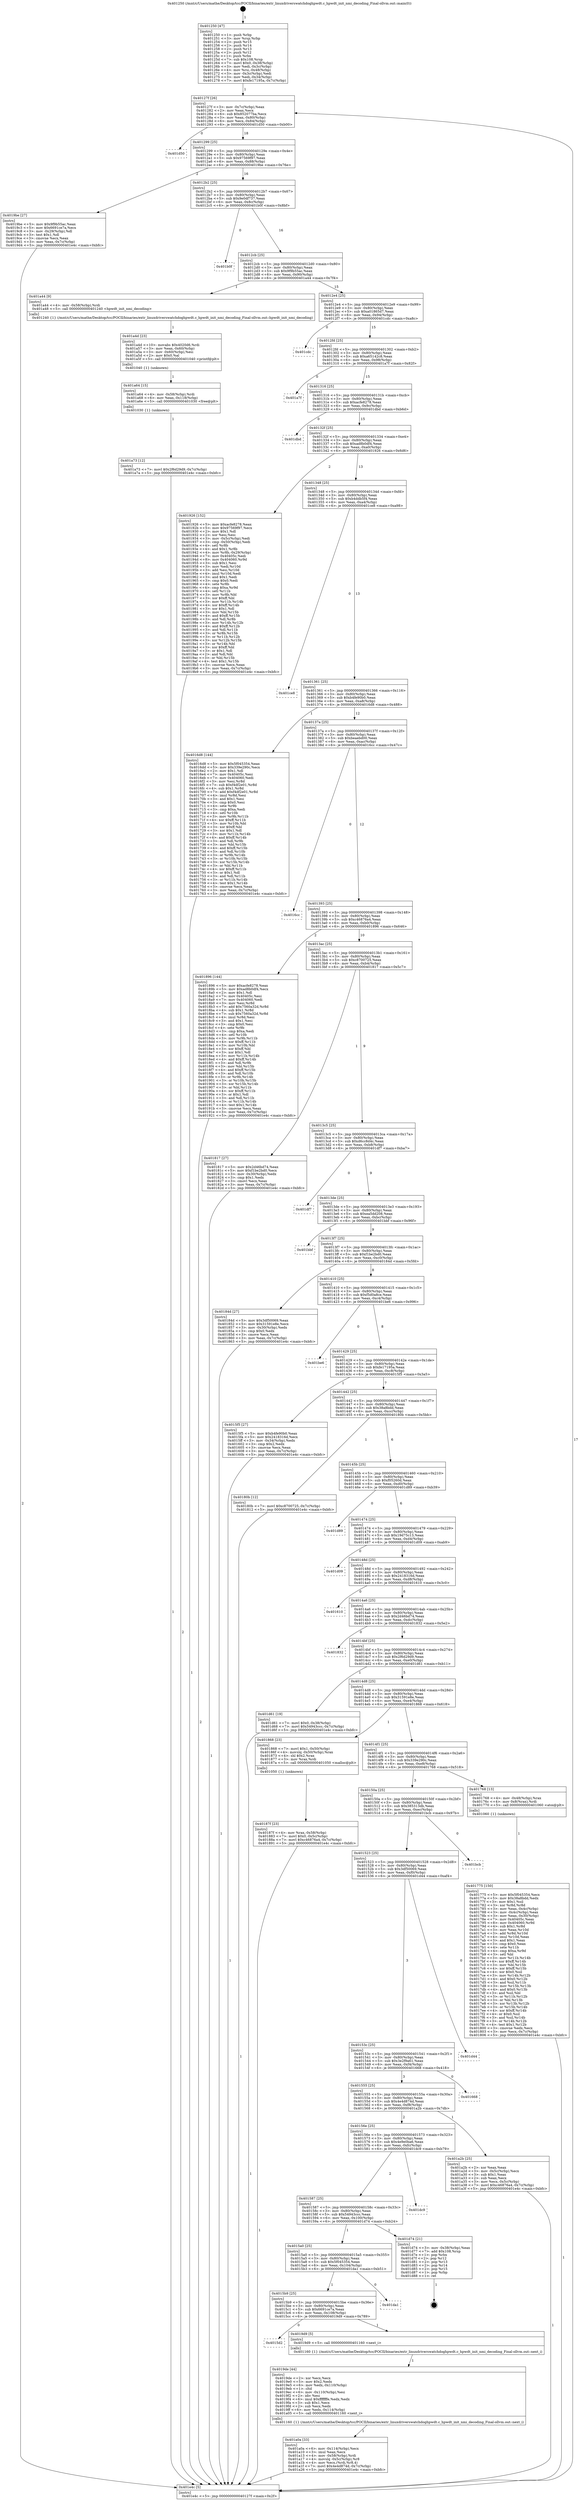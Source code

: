 digraph "0x401250" {
  label = "0x401250 (/mnt/c/Users/mathe/Desktop/tcc/POCII/binaries/extr_linuxdriverswatchdoghpwdt.c_hpwdt_init_nmi_decoding_Final-ollvm.out::main(0))"
  labelloc = "t"
  node[shape=record]

  Entry [label="",width=0.3,height=0.3,shape=circle,fillcolor=black,style=filled]
  "0x40127f" [label="{
     0x40127f [26]\l
     | [instrs]\l
     &nbsp;&nbsp;0x40127f \<+3\>: mov -0x7c(%rbp),%eax\l
     &nbsp;&nbsp;0x401282 \<+2\>: mov %eax,%ecx\l
     &nbsp;&nbsp;0x401284 \<+6\>: sub $0x852077ba,%ecx\l
     &nbsp;&nbsp;0x40128a \<+3\>: mov %eax,-0x80(%rbp)\l
     &nbsp;&nbsp;0x40128d \<+6\>: mov %ecx,-0x84(%rbp)\l
     &nbsp;&nbsp;0x401293 \<+6\>: je 0000000000401d50 \<main+0xb00\>\l
  }"]
  "0x401d50" [label="{
     0x401d50\l
  }", style=dashed]
  "0x401299" [label="{
     0x401299 [25]\l
     | [instrs]\l
     &nbsp;&nbsp;0x401299 \<+5\>: jmp 000000000040129e \<main+0x4e\>\l
     &nbsp;&nbsp;0x40129e \<+3\>: mov -0x80(%rbp),%eax\l
     &nbsp;&nbsp;0x4012a1 \<+5\>: sub $0x97569f97,%eax\l
     &nbsp;&nbsp;0x4012a6 \<+6\>: mov %eax,-0x88(%rbp)\l
     &nbsp;&nbsp;0x4012ac \<+6\>: je 00000000004019be \<main+0x76e\>\l
  }"]
  Exit [label="",width=0.3,height=0.3,shape=circle,fillcolor=black,style=filled,peripheries=2]
  "0x4019be" [label="{
     0x4019be [27]\l
     | [instrs]\l
     &nbsp;&nbsp;0x4019be \<+5\>: mov $0x9f9b55ac,%eax\l
     &nbsp;&nbsp;0x4019c3 \<+5\>: mov $0x6691ce7a,%ecx\l
     &nbsp;&nbsp;0x4019c8 \<+3\>: mov -0x29(%rbp),%dl\l
     &nbsp;&nbsp;0x4019cb \<+3\>: test $0x1,%dl\l
     &nbsp;&nbsp;0x4019ce \<+3\>: cmovne %ecx,%eax\l
     &nbsp;&nbsp;0x4019d1 \<+3\>: mov %eax,-0x7c(%rbp)\l
     &nbsp;&nbsp;0x4019d4 \<+5\>: jmp 0000000000401e4c \<main+0xbfc\>\l
  }"]
  "0x4012b2" [label="{
     0x4012b2 [25]\l
     | [instrs]\l
     &nbsp;&nbsp;0x4012b2 \<+5\>: jmp 00000000004012b7 \<main+0x67\>\l
     &nbsp;&nbsp;0x4012b7 \<+3\>: mov -0x80(%rbp),%eax\l
     &nbsp;&nbsp;0x4012ba \<+5\>: sub $0x9e0df737,%eax\l
     &nbsp;&nbsp;0x4012bf \<+6\>: mov %eax,-0x8c(%rbp)\l
     &nbsp;&nbsp;0x4012c5 \<+6\>: je 0000000000401b0f \<main+0x8bf\>\l
  }"]
  "0x401a73" [label="{
     0x401a73 [12]\l
     | [instrs]\l
     &nbsp;&nbsp;0x401a73 \<+7\>: movl $0x2f6d29d9,-0x7c(%rbp)\l
     &nbsp;&nbsp;0x401a7a \<+5\>: jmp 0000000000401e4c \<main+0xbfc\>\l
  }"]
  "0x401b0f" [label="{
     0x401b0f\l
  }", style=dashed]
  "0x4012cb" [label="{
     0x4012cb [25]\l
     | [instrs]\l
     &nbsp;&nbsp;0x4012cb \<+5\>: jmp 00000000004012d0 \<main+0x80\>\l
     &nbsp;&nbsp;0x4012d0 \<+3\>: mov -0x80(%rbp),%eax\l
     &nbsp;&nbsp;0x4012d3 \<+5\>: sub $0x9f9b55ac,%eax\l
     &nbsp;&nbsp;0x4012d8 \<+6\>: mov %eax,-0x90(%rbp)\l
     &nbsp;&nbsp;0x4012de \<+6\>: je 0000000000401a44 \<main+0x7f4\>\l
  }"]
  "0x401a64" [label="{
     0x401a64 [15]\l
     | [instrs]\l
     &nbsp;&nbsp;0x401a64 \<+4\>: mov -0x58(%rbp),%rdi\l
     &nbsp;&nbsp;0x401a68 \<+6\>: mov %eax,-0x118(%rbp)\l
     &nbsp;&nbsp;0x401a6e \<+5\>: call 0000000000401030 \<free@plt\>\l
     | [calls]\l
     &nbsp;&nbsp;0x401030 \{1\} (unknown)\l
  }"]
  "0x401a44" [label="{
     0x401a44 [9]\l
     | [instrs]\l
     &nbsp;&nbsp;0x401a44 \<+4\>: mov -0x58(%rbp),%rdi\l
     &nbsp;&nbsp;0x401a48 \<+5\>: call 0000000000401240 \<hpwdt_init_nmi_decoding\>\l
     | [calls]\l
     &nbsp;&nbsp;0x401240 \{1\} (/mnt/c/Users/mathe/Desktop/tcc/POCII/binaries/extr_linuxdriverswatchdoghpwdt.c_hpwdt_init_nmi_decoding_Final-ollvm.out::hpwdt_init_nmi_decoding)\l
  }"]
  "0x4012e4" [label="{
     0x4012e4 [25]\l
     | [instrs]\l
     &nbsp;&nbsp;0x4012e4 \<+5\>: jmp 00000000004012e9 \<main+0x99\>\l
     &nbsp;&nbsp;0x4012e9 \<+3\>: mov -0x80(%rbp),%eax\l
     &nbsp;&nbsp;0x4012ec \<+5\>: sub $0xa01865d7,%eax\l
     &nbsp;&nbsp;0x4012f1 \<+6\>: mov %eax,-0x94(%rbp)\l
     &nbsp;&nbsp;0x4012f7 \<+6\>: je 0000000000401cdc \<main+0xa8c\>\l
  }"]
  "0x401a4d" [label="{
     0x401a4d [23]\l
     | [instrs]\l
     &nbsp;&nbsp;0x401a4d \<+10\>: movabs $0x4020d6,%rdi\l
     &nbsp;&nbsp;0x401a57 \<+3\>: mov %eax,-0x60(%rbp)\l
     &nbsp;&nbsp;0x401a5a \<+3\>: mov -0x60(%rbp),%esi\l
     &nbsp;&nbsp;0x401a5d \<+2\>: mov $0x0,%al\l
     &nbsp;&nbsp;0x401a5f \<+5\>: call 0000000000401040 \<printf@plt\>\l
     | [calls]\l
     &nbsp;&nbsp;0x401040 \{1\} (unknown)\l
  }"]
  "0x401cdc" [label="{
     0x401cdc\l
  }", style=dashed]
  "0x4012fd" [label="{
     0x4012fd [25]\l
     | [instrs]\l
     &nbsp;&nbsp;0x4012fd \<+5\>: jmp 0000000000401302 \<main+0xb2\>\l
     &nbsp;&nbsp;0x401302 \<+3\>: mov -0x80(%rbp),%eax\l
     &nbsp;&nbsp;0x401305 \<+5\>: sub $0xa65142c8,%eax\l
     &nbsp;&nbsp;0x40130a \<+6\>: mov %eax,-0x98(%rbp)\l
     &nbsp;&nbsp;0x401310 \<+6\>: je 0000000000401a7f \<main+0x82f\>\l
  }"]
  "0x401a0a" [label="{
     0x401a0a [33]\l
     | [instrs]\l
     &nbsp;&nbsp;0x401a0a \<+6\>: mov -0x114(%rbp),%ecx\l
     &nbsp;&nbsp;0x401a10 \<+3\>: imul %eax,%ecx\l
     &nbsp;&nbsp;0x401a13 \<+4\>: mov -0x58(%rbp),%rdi\l
     &nbsp;&nbsp;0x401a17 \<+4\>: movslq -0x5c(%rbp),%r8\l
     &nbsp;&nbsp;0x401a1b \<+4\>: mov %ecx,(%rdi,%r8,4)\l
     &nbsp;&nbsp;0x401a1f \<+7\>: movl $0x4e4d874d,-0x7c(%rbp)\l
     &nbsp;&nbsp;0x401a26 \<+5\>: jmp 0000000000401e4c \<main+0xbfc\>\l
  }"]
  "0x401a7f" [label="{
     0x401a7f\l
  }", style=dashed]
  "0x401316" [label="{
     0x401316 [25]\l
     | [instrs]\l
     &nbsp;&nbsp;0x401316 \<+5\>: jmp 000000000040131b \<main+0xcb\>\l
     &nbsp;&nbsp;0x40131b \<+3\>: mov -0x80(%rbp),%eax\l
     &nbsp;&nbsp;0x40131e \<+5\>: sub $0xacfe8278,%eax\l
     &nbsp;&nbsp;0x401323 \<+6\>: mov %eax,-0x9c(%rbp)\l
     &nbsp;&nbsp;0x401329 \<+6\>: je 0000000000401dbd \<main+0xb6d\>\l
  }"]
  "0x4019de" [label="{
     0x4019de [44]\l
     | [instrs]\l
     &nbsp;&nbsp;0x4019de \<+2\>: xor %ecx,%ecx\l
     &nbsp;&nbsp;0x4019e0 \<+5\>: mov $0x2,%edx\l
     &nbsp;&nbsp;0x4019e5 \<+6\>: mov %edx,-0x110(%rbp)\l
     &nbsp;&nbsp;0x4019eb \<+1\>: cltd\l
     &nbsp;&nbsp;0x4019ec \<+6\>: mov -0x110(%rbp),%esi\l
     &nbsp;&nbsp;0x4019f2 \<+2\>: idiv %esi\l
     &nbsp;&nbsp;0x4019f4 \<+6\>: imul $0xfffffffe,%edx,%edx\l
     &nbsp;&nbsp;0x4019fa \<+3\>: sub $0x1,%ecx\l
     &nbsp;&nbsp;0x4019fd \<+2\>: sub %ecx,%edx\l
     &nbsp;&nbsp;0x4019ff \<+6\>: mov %edx,-0x114(%rbp)\l
     &nbsp;&nbsp;0x401a05 \<+5\>: call 0000000000401160 \<next_i\>\l
     | [calls]\l
     &nbsp;&nbsp;0x401160 \{1\} (/mnt/c/Users/mathe/Desktop/tcc/POCII/binaries/extr_linuxdriverswatchdoghpwdt.c_hpwdt_init_nmi_decoding_Final-ollvm.out::next_i)\l
  }"]
  "0x401dbd" [label="{
     0x401dbd\l
  }", style=dashed]
  "0x40132f" [label="{
     0x40132f [25]\l
     | [instrs]\l
     &nbsp;&nbsp;0x40132f \<+5\>: jmp 0000000000401334 \<main+0xe4\>\l
     &nbsp;&nbsp;0x401334 \<+3\>: mov -0x80(%rbp),%eax\l
     &nbsp;&nbsp;0x401337 \<+5\>: sub $0xad8b0df4,%eax\l
     &nbsp;&nbsp;0x40133c \<+6\>: mov %eax,-0xa0(%rbp)\l
     &nbsp;&nbsp;0x401342 \<+6\>: je 0000000000401926 \<main+0x6d6\>\l
  }"]
  "0x4015d2" [label="{
     0x4015d2\l
  }", style=dashed]
  "0x401926" [label="{
     0x401926 [152]\l
     | [instrs]\l
     &nbsp;&nbsp;0x401926 \<+5\>: mov $0xacfe8278,%eax\l
     &nbsp;&nbsp;0x40192b \<+5\>: mov $0x97569f97,%ecx\l
     &nbsp;&nbsp;0x401930 \<+2\>: mov $0x1,%dl\l
     &nbsp;&nbsp;0x401932 \<+2\>: xor %esi,%esi\l
     &nbsp;&nbsp;0x401934 \<+3\>: mov -0x5c(%rbp),%edi\l
     &nbsp;&nbsp;0x401937 \<+3\>: cmp -0x50(%rbp),%edi\l
     &nbsp;&nbsp;0x40193a \<+4\>: setl %r8b\l
     &nbsp;&nbsp;0x40193e \<+4\>: and $0x1,%r8b\l
     &nbsp;&nbsp;0x401942 \<+4\>: mov %r8b,-0x29(%rbp)\l
     &nbsp;&nbsp;0x401946 \<+7\>: mov 0x40405c,%edi\l
     &nbsp;&nbsp;0x40194d \<+8\>: mov 0x404060,%r9d\l
     &nbsp;&nbsp;0x401955 \<+3\>: sub $0x1,%esi\l
     &nbsp;&nbsp;0x401958 \<+3\>: mov %edi,%r10d\l
     &nbsp;&nbsp;0x40195b \<+3\>: add %esi,%r10d\l
     &nbsp;&nbsp;0x40195e \<+4\>: imul %r10d,%edi\l
     &nbsp;&nbsp;0x401962 \<+3\>: and $0x1,%edi\l
     &nbsp;&nbsp;0x401965 \<+3\>: cmp $0x0,%edi\l
     &nbsp;&nbsp;0x401968 \<+4\>: sete %r8b\l
     &nbsp;&nbsp;0x40196c \<+4\>: cmp $0xa,%r9d\l
     &nbsp;&nbsp;0x401970 \<+4\>: setl %r11b\l
     &nbsp;&nbsp;0x401974 \<+3\>: mov %r8b,%bl\l
     &nbsp;&nbsp;0x401977 \<+3\>: xor $0xff,%bl\l
     &nbsp;&nbsp;0x40197a \<+3\>: mov %r11b,%r14b\l
     &nbsp;&nbsp;0x40197d \<+4\>: xor $0xff,%r14b\l
     &nbsp;&nbsp;0x401981 \<+3\>: xor $0x1,%dl\l
     &nbsp;&nbsp;0x401984 \<+3\>: mov %bl,%r15b\l
     &nbsp;&nbsp;0x401987 \<+4\>: and $0xff,%r15b\l
     &nbsp;&nbsp;0x40198b \<+3\>: and %dl,%r8b\l
     &nbsp;&nbsp;0x40198e \<+3\>: mov %r14b,%r12b\l
     &nbsp;&nbsp;0x401991 \<+4\>: and $0xff,%r12b\l
     &nbsp;&nbsp;0x401995 \<+3\>: and %dl,%r11b\l
     &nbsp;&nbsp;0x401998 \<+3\>: or %r8b,%r15b\l
     &nbsp;&nbsp;0x40199b \<+3\>: or %r11b,%r12b\l
     &nbsp;&nbsp;0x40199e \<+3\>: xor %r12b,%r15b\l
     &nbsp;&nbsp;0x4019a1 \<+3\>: or %r14b,%bl\l
     &nbsp;&nbsp;0x4019a4 \<+3\>: xor $0xff,%bl\l
     &nbsp;&nbsp;0x4019a7 \<+3\>: or $0x1,%dl\l
     &nbsp;&nbsp;0x4019aa \<+2\>: and %dl,%bl\l
     &nbsp;&nbsp;0x4019ac \<+3\>: or %bl,%r15b\l
     &nbsp;&nbsp;0x4019af \<+4\>: test $0x1,%r15b\l
     &nbsp;&nbsp;0x4019b3 \<+3\>: cmovne %ecx,%eax\l
     &nbsp;&nbsp;0x4019b6 \<+3\>: mov %eax,-0x7c(%rbp)\l
     &nbsp;&nbsp;0x4019b9 \<+5\>: jmp 0000000000401e4c \<main+0xbfc\>\l
  }"]
  "0x401348" [label="{
     0x401348 [25]\l
     | [instrs]\l
     &nbsp;&nbsp;0x401348 \<+5\>: jmp 000000000040134d \<main+0xfd\>\l
     &nbsp;&nbsp;0x40134d \<+3\>: mov -0x80(%rbp),%eax\l
     &nbsp;&nbsp;0x401350 \<+5\>: sub $0xb4ddb5f4,%eax\l
     &nbsp;&nbsp;0x401355 \<+6\>: mov %eax,-0xa4(%rbp)\l
     &nbsp;&nbsp;0x40135b \<+6\>: je 0000000000401ce8 \<main+0xa98\>\l
  }"]
  "0x4019d9" [label="{
     0x4019d9 [5]\l
     | [instrs]\l
     &nbsp;&nbsp;0x4019d9 \<+5\>: call 0000000000401160 \<next_i\>\l
     | [calls]\l
     &nbsp;&nbsp;0x401160 \{1\} (/mnt/c/Users/mathe/Desktop/tcc/POCII/binaries/extr_linuxdriverswatchdoghpwdt.c_hpwdt_init_nmi_decoding_Final-ollvm.out::next_i)\l
  }"]
  "0x401ce8" [label="{
     0x401ce8\l
  }", style=dashed]
  "0x401361" [label="{
     0x401361 [25]\l
     | [instrs]\l
     &nbsp;&nbsp;0x401361 \<+5\>: jmp 0000000000401366 \<main+0x116\>\l
     &nbsp;&nbsp;0x401366 \<+3\>: mov -0x80(%rbp),%eax\l
     &nbsp;&nbsp;0x401369 \<+5\>: sub $0xb4fe90b0,%eax\l
     &nbsp;&nbsp;0x40136e \<+6\>: mov %eax,-0xa8(%rbp)\l
     &nbsp;&nbsp;0x401374 \<+6\>: je 00000000004016d8 \<main+0x488\>\l
  }"]
  "0x4015b9" [label="{
     0x4015b9 [25]\l
     | [instrs]\l
     &nbsp;&nbsp;0x4015b9 \<+5\>: jmp 00000000004015be \<main+0x36e\>\l
     &nbsp;&nbsp;0x4015be \<+3\>: mov -0x80(%rbp),%eax\l
     &nbsp;&nbsp;0x4015c1 \<+5\>: sub $0x6691ce7a,%eax\l
     &nbsp;&nbsp;0x4015c6 \<+6\>: mov %eax,-0x108(%rbp)\l
     &nbsp;&nbsp;0x4015cc \<+6\>: je 00000000004019d9 \<main+0x789\>\l
  }"]
  "0x4016d8" [label="{
     0x4016d8 [144]\l
     | [instrs]\l
     &nbsp;&nbsp;0x4016d8 \<+5\>: mov $0x5f045354,%eax\l
     &nbsp;&nbsp;0x4016dd \<+5\>: mov $0x339e290c,%ecx\l
     &nbsp;&nbsp;0x4016e2 \<+2\>: mov $0x1,%dl\l
     &nbsp;&nbsp;0x4016e4 \<+7\>: mov 0x40405c,%esi\l
     &nbsp;&nbsp;0x4016eb \<+7\>: mov 0x404060,%edi\l
     &nbsp;&nbsp;0x4016f2 \<+3\>: mov %esi,%r8d\l
     &nbsp;&nbsp;0x4016f5 \<+7\>: sub $0xf4df2e01,%r8d\l
     &nbsp;&nbsp;0x4016fc \<+4\>: sub $0x1,%r8d\l
     &nbsp;&nbsp;0x401700 \<+7\>: add $0xf4df2e01,%r8d\l
     &nbsp;&nbsp;0x401707 \<+4\>: imul %r8d,%esi\l
     &nbsp;&nbsp;0x40170b \<+3\>: and $0x1,%esi\l
     &nbsp;&nbsp;0x40170e \<+3\>: cmp $0x0,%esi\l
     &nbsp;&nbsp;0x401711 \<+4\>: sete %r9b\l
     &nbsp;&nbsp;0x401715 \<+3\>: cmp $0xa,%edi\l
     &nbsp;&nbsp;0x401718 \<+4\>: setl %r10b\l
     &nbsp;&nbsp;0x40171c \<+3\>: mov %r9b,%r11b\l
     &nbsp;&nbsp;0x40171f \<+4\>: xor $0xff,%r11b\l
     &nbsp;&nbsp;0x401723 \<+3\>: mov %r10b,%bl\l
     &nbsp;&nbsp;0x401726 \<+3\>: xor $0xff,%bl\l
     &nbsp;&nbsp;0x401729 \<+3\>: xor $0x1,%dl\l
     &nbsp;&nbsp;0x40172c \<+3\>: mov %r11b,%r14b\l
     &nbsp;&nbsp;0x40172f \<+4\>: and $0xff,%r14b\l
     &nbsp;&nbsp;0x401733 \<+3\>: and %dl,%r9b\l
     &nbsp;&nbsp;0x401736 \<+3\>: mov %bl,%r15b\l
     &nbsp;&nbsp;0x401739 \<+4\>: and $0xff,%r15b\l
     &nbsp;&nbsp;0x40173d \<+3\>: and %dl,%r10b\l
     &nbsp;&nbsp;0x401740 \<+3\>: or %r9b,%r14b\l
     &nbsp;&nbsp;0x401743 \<+3\>: or %r10b,%r15b\l
     &nbsp;&nbsp;0x401746 \<+3\>: xor %r15b,%r14b\l
     &nbsp;&nbsp;0x401749 \<+3\>: or %bl,%r11b\l
     &nbsp;&nbsp;0x40174c \<+4\>: xor $0xff,%r11b\l
     &nbsp;&nbsp;0x401750 \<+3\>: or $0x1,%dl\l
     &nbsp;&nbsp;0x401753 \<+3\>: and %dl,%r11b\l
     &nbsp;&nbsp;0x401756 \<+3\>: or %r11b,%r14b\l
     &nbsp;&nbsp;0x401759 \<+4\>: test $0x1,%r14b\l
     &nbsp;&nbsp;0x40175d \<+3\>: cmovne %ecx,%eax\l
     &nbsp;&nbsp;0x401760 \<+3\>: mov %eax,-0x7c(%rbp)\l
     &nbsp;&nbsp;0x401763 \<+5\>: jmp 0000000000401e4c \<main+0xbfc\>\l
  }"]
  "0x40137a" [label="{
     0x40137a [25]\l
     | [instrs]\l
     &nbsp;&nbsp;0x40137a \<+5\>: jmp 000000000040137f \<main+0x12f\>\l
     &nbsp;&nbsp;0x40137f \<+3\>: mov -0x80(%rbp),%eax\l
     &nbsp;&nbsp;0x401382 \<+5\>: sub $0xbeaebd00,%eax\l
     &nbsp;&nbsp;0x401387 \<+6\>: mov %eax,-0xac(%rbp)\l
     &nbsp;&nbsp;0x40138d \<+6\>: je 00000000004016cc \<main+0x47c\>\l
  }"]
  "0x401da1" [label="{
     0x401da1\l
  }", style=dashed]
  "0x4016cc" [label="{
     0x4016cc\l
  }", style=dashed]
  "0x401393" [label="{
     0x401393 [25]\l
     | [instrs]\l
     &nbsp;&nbsp;0x401393 \<+5\>: jmp 0000000000401398 \<main+0x148\>\l
     &nbsp;&nbsp;0x401398 \<+3\>: mov -0x80(%rbp),%eax\l
     &nbsp;&nbsp;0x40139b \<+5\>: sub $0xc46876a4,%eax\l
     &nbsp;&nbsp;0x4013a0 \<+6\>: mov %eax,-0xb0(%rbp)\l
     &nbsp;&nbsp;0x4013a6 \<+6\>: je 0000000000401896 \<main+0x646\>\l
  }"]
  "0x4015a0" [label="{
     0x4015a0 [25]\l
     | [instrs]\l
     &nbsp;&nbsp;0x4015a0 \<+5\>: jmp 00000000004015a5 \<main+0x355\>\l
     &nbsp;&nbsp;0x4015a5 \<+3\>: mov -0x80(%rbp),%eax\l
     &nbsp;&nbsp;0x4015a8 \<+5\>: sub $0x5f045354,%eax\l
     &nbsp;&nbsp;0x4015ad \<+6\>: mov %eax,-0x104(%rbp)\l
     &nbsp;&nbsp;0x4015b3 \<+6\>: je 0000000000401da1 \<main+0xb51\>\l
  }"]
  "0x401896" [label="{
     0x401896 [144]\l
     | [instrs]\l
     &nbsp;&nbsp;0x401896 \<+5\>: mov $0xacfe8278,%eax\l
     &nbsp;&nbsp;0x40189b \<+5\>: mov $0xad8b0df4,%ecx\l
     &nbsp;&nbsp;0x4018a0 \<+2\>: mov $0x1,%dl\l
     &nbsp;&nbsp;0x4018a2 \<+7\>: mov 0x40405c,%esi\l
     &nbsp;&nbsp;0x4018a9 \<+7\>: mov 0x404060,%edi\l
     &nbsp;&nbsp;0x4018b0 \<+3\>: mov %esi,%r8d\l
     &nbsp;&nbsp;0x4018b3 \<+7\>: add $0x7560a32d,%r8d\l
     &nbsp;&nbsp;0x4018ba \<+4\>: sub $0x1,%r8d\l
     &nbsp;&nbsp;0x4018be \<+7\>: sub $0x7560a32d,%r8d\l
     &nbsp;&nbsp;0x4018c5 \<+4\>: imul %r8d,%esi\l
     &nbsp;&nbsp;0x4018c9 \<+3\>: and $0x1,%esi\l
     &nbsp;&nbsp;0x4018cc \<+3\>: cmp $0x0,%esi\l
     &nbsp;&nbsp;0x4018cf \<+4\>: sete %r9b\l
     &nbsp;&nbsp;0x4018d3 \<+3\>: cmp $0xa,%edi\l
     &nbsp;&nbsp;0x4018d6 \<+4\>: setl %r10b\l
     &nbsp;&nbsp;0x4018da \<+3\>: mov %r9b,%r11b\l
     &nbsp;&nbsp;0x4018dd \<+4\>: xor $0xff,%r11b\l
     &nbsp;&nbsp;0x4018e1 \<+3\>: mov %r10b,%bl\l
     &nbsp;&nbsp;0x4018e4 \<+3\>: xor $0xff,%bl\l
     &nbsp;&nbsp;0x4018e7 \<+3\>: xor $0x1,%dl\l
     &nbsp;&nbsp;0x4018ea \<+3\>: mov %r11b,%r14b\l
     &nbsp;&nbsp;0x4018ed \<+4\>: and $0xff,%r14b\l
     &nbsp;&nbsp;0x4018f1 \<+3\>: and %dl,%r9b\l
     &nbsp;&nbsp;0x4018f4 \<+3\>: mov %bl,%r15b\l
     &nbsp;&nbsp;0x4018f7 \<+4\>: and $0xff,%r15b\l
     &nbsp;&nbsp;0x4018fb \<+3\>: and %dl,%r10b\l
     &nbsp;&nbsp;0x4018fe \<+3\>: or %r9b,%r14b\l
     &nbsp;&nbsp;0x401901 \<+3\>: or %r10b,%r15b\l
     &nbsp;&nbsp;0x401904 \<+3\>: xor %r15b,%r14b\l
     &nbsp;&nbsp;0x401907 \<+3\>: or %bl,%r11b\l
     &nbsp;&nbsp;0x40190a \<+4\>: xor $0xff,%r11b\l
     &nbsp;&nbsp;0x40190e \<+3\>: or $0x1,%dl\l
     &nbsp;&nbsp;0x401911 \<+3\>: and %dl,%r11b\l
     &nbsp;&nbsp;0x401914 \<+3\>: or %r11b,%r14b\l
     &nbsp;&nbsp;0x401917 \<+4\>: test $0x1,%r14b\l
     &nbsp;&nbsp;0x40191b \<+3\>: cmovne %ecx,%eax\l
     &nbsp;&nbsp;0x40191e \<+3\>: mov %eax,-0x7c(%rbp)\l
     &nbsp;&nbsp;0x401921 \<+5\>: jmp 0000000000401e4c \<main+0xbfc\>\l
  }"]
  "0x4013ac" [label="{
     0x4013ac [25]\l
     | [instrs]\l
     &nbsp;&nbsp;0x4013ac \<+5\>: jmp 00000000004013b1 \<main+0x161\>\l
     &nbsp;&nbsp;0x4013b1 \<+3\>: mov -0x80(%rbp),%eax\l
     &nbsp;&nbsp;0x4013b4 \<+5\>: sub $0xc8700725,%eax\l
     &nbsp;&nbsp;0x4013b9 \<+6\>: mov %eax,-0xb4(%rbp)\l
     &nbsp;&nbsp;0x4013bf \<+6\>: je 0000000000401817 \<main+0x5c7\>\l
  }"]
  "0x401d74" [label="{
     0x401d74 [21]\l
     | [instrs]\l
     &nbsp;&nbsp;0x401d74 \<+3\>: mov -0x38(%rbp),%eax\l
     &nbsp;&nbsp;0x401d77 \<+7\>: add $0x108,%rsp\l
     &nbsp;&nbsp;0x401d7e \<+1\>: pop %rbx\l
     &nbsp;&nbsp;0x401d7f \<+2\>: pop %r12\l
     &nbsp;&nbsp;0x401d81 \<+2\>: pop %r13\l
     &nbsp;&nbsp;0x401d83 \<+2\>: pop %r14\l
     &nbsp;&nbsp;0x401d85 \<+2\>: pop %r15\l
     &nbsp;&nbsp;0x401d87 \<+1\>: pop %rbp\l
     &nbsp;&nbsp;0x401d88 \<+1\>: ret\l
  }"]
  "0x401817" [label="{
     0x401817 [27]\l
     | [instrs]\l
     &nbsp;&nbsp;0x401817 \<+5\>: mov $0x2d46bd74,%eax\l
     &nbsp;&nbsp;0x40181c \<+5\>: mov $0xf1be2bd0,%ecx\l
     &nbsp;&nbsp;0x401821 \<+3\>: mov -0x30(%rbp),%edx\l
     &nbsp;&nbsp;0x401824 \<+3\>: cmp $0x1,%edx\l
     &nbsp;&nbsp;0x401827 \<+3\>: cmovl %ecx,%eax\l
     &nbsp;&nbsp;0x40182a \<+3\>: mov %eax,-0x7c(%rbp)\l
     &nbsp;&nbsp;0x40182d \<+5\>: jmp 0000000000401e4c \<main+0xbfc\>\l
  }"]
  "0x4013c5" [label="{
     0x4013c5 [25]\l
     | [instrs]\l
     &nbsp;&nbsp;0x4013c5 \<+5\>: jmp 00000000004013ca \<main+0x17a\>\l
     &nbsp;&nbsp;0x4013ca \<+3\>: mov -0x80(%rbp),%eax\l
     &nbsp;&nbsp;0x4013cd \<+5\>: sub $0xd6cc8d4c,%eax\l
     &nbsp;&nbsp;0x4013d2 \<+6\>: mov %eax,-0xb8(%rbp)\l
     &nbsp;&nbsp;0x4013d8 \<+6\>: je 0000000000401df7 \<main+0xba7\>\l
  }"]
  "0x401587" [label="{
     0x401587 [25]\l
     | [instrs]\l
     &nbsp;&nbsp;0x401587 \<+5\>: jmp 000000000040158c \<main+0x33c\>\l
     &nbsp;&nbsp;0x40158c \<+3\>: mov -0x80(%rbp),%eax\l
     &nbsp;&nbsp;0x40158f \<+5\>: sub $0x54943ccc,%eax\l
     &nbsp;&nbsp;0x401594 \<+6\>: mov %eax,-0x100(%rbp)\l
     &nbsp;&nbsp;0x40159a \<+6\>: je 0000000000401d74 \<main+0xb24\>\l
  }"]
  "0x401df7" [label="{
     0x401df7\l
  }", style=dashed]
  "0x4013de" [label="{
     0x4013de [25]\l
     | [instrs]\l
     &nbsp;&nbsp;0x4013de \<+5\>: jmp 00000000004013e3 \<main+0x193\>\l
     &nbsp;&nbsp;0x4013e3 \<+3\>: mov -0x80(%rbp),%eax\l
     &nbsp;&nbsp;0x4013e6 \<+5\>: sub $0xea5dd208,%eax\l
     &nbsp;&nbsp;0x4013eb \<+6\>: mov %eax,-0xbc(%rbp)\l
     &nbsp;&nbsp;0x4013f1 \<+6\>: je 0000000000401bbf \<main+0x96f\>\l
  }"]
  "0x401dc9" [label="{
     0x401dc9\l
  }", style=dashed]
  "0x401bbf" [label="{
     0x401bbf\l
  }", style=dashed]
  "0x4013f7" [label="{
     0x4013f7 [25]\l
     | [instrs]\l
     &nbsp;&nbsp;0x4013f7 \<+5\>: jmp 00000000004013fc \<main+0x1ac\>\l
     &nbsp;&nbsp;0x4013fc \<+3\>: mov -0x80(%rbp),%eax\l
     &nbsp;&nbsp;0x4013ff \<+5\>: sub $0xf1be2bd0,%eax\l
     &nbsp;&nbsp;0x401404 \<+6\>: mov %eax,-0xc0(%rbp)\l
     &nbsp;&nbsp;0x40140a \<+6\>: je 000000000040184d \<main+0x5fd\>\l
  }"]
  "0x40156e" [label="{
     0x40156e [25]\l
     | [instrs]\l
     &nbsp;&nbsp;0x40156e \<+5\>: jmp 0000000000401573 \<main+0x323\>\l
     &nbsp;&nbsp;0x401573 \<+3\>: mov -0x80(%rbp),%eax\l
     &nbsp;&nbsp;0x401576 \<+5\>: sub $0x4e9e0ba6,%eax\l
     &nbsp;&nbsp;0x40157b \<+6\>: mov %eax,-0xfc(%rbp)\l
     &nbsp;&nbsp;0x401581 \<+6\>: je 0000000000401dc9 \<main+0xb79\>\l
  }"]
  "0x40184d" [label="{
     0x40184d [27]\l
     | [instrs]\l
     &nbsp;&nbsp;0x40184d \<+5\>: mov $0x3df50069,%eax\l
     &nbsp;&nbsp;0x401852 \<+5\>: mov $0x31591e8e,%ecx\l
     &nbsp;&nbsp;0x401857 \<+3\>: mov -0x30(%rbp),%edx\l
     &nbsp;&nbsp;0x40185a \<+3\>: cmp $0x0,%edx\l
     &nbsp;&nbsp;0x40185d \<+3\>: cmove %ecx,%eax\l
     &nbsp;&nbsp;0x401860 \<+3\>: mov %eax,-0x7c(%rbp)\l
     &nbsp;&nbsp;0x401863 \<+5\>: jmp 0000000000401e4c \<main+0xbfc\>\l
  }"]
  "0x401410" [label="{
     0x401410 [25]\l
     | [instrs]\l
     &nbsp;&nbsp;0x401410 \<+5\>: jmp 0000000000401415 \<main+0x1c5\>\l
     &nbsp;&nbsp;0x401415 \<+3\>: mov -0x80(%rbp),%eax\l
     &nbsp;&nbsp;0x401418 \<+5\>: sub $0xf5d0a8ce,%eax\l
     &nbsp;&nbsp;0x40141d \<+6\>: mov %eax,-0xc4(%rbp)\l
     &nbsp;&nbsp;0x401423 \<+6\>: je 0000000000401be6 \<main+0x996\>\l
  }"]
  "0x401a2b" [label="{
     0x401a2b [25]\l
     | [instrs]\l
     &nbsp;&nbsp;0x401a2b \<+2\>: xor %eax,%eax\l
     &nbsp;&nbsp;0x401a2d \<+3\>: mov -0x5c(%rbp),%ecx\l
     &nbsp;&nbsp;0x401a30 \<+3\>: sub $0x1,%eax\l
     &nbsp;&nbsp;0x401a33 \<+2\>: sub %eax,%ecx\l
     &nbsp;&nbsp;0x401a35 \<+3\>: mov %ecx,-0x5c(%rbp)\l
     &nbsp;&nbsp;0x401a38 \<+7\>: movl $0xc46876a4,-0x7c(%rbp)\l
     &nbsp;&nbsp;0x401a3f \<+5\>: jmp 0000000000401e4c \<main+0xbfc\>\l
  }"]
  "0x401be6" [label="{
     0x401be6\l
  }", style=dashed]
  "0x401429" [label="{
     0x401429 [25]\l
     | [instrs]\l
     &nbsp;&nbsp;0x401429 \<+5\>: jmp 000000000040142e \<main+0x1de\>\l
     &nbsp;&nbsp;0x40142e \<+3\>: mov -0x80(%rbp),%eax\l
     &nbsp;&nbsp;0x401431 \<+5\>: sub $0xfe17195a,%eax\l
     &nbsp;&nbsp;0x401436 \<+6\>: mov %eax,-0xc8(%rbp)\l
     &nbsp;&nbsp;0x40143c \<+6\>: je 00000000004015f5 \<main+0x3a5\>\l
  }"]
  "0x401555" [label="{
     0x401555 [25]\l
     | [instrs]\l
     &nbsp;&nbsp;0x401555 \<+5\>: jmp 000000000040155a \<main+0x30a\>\l
     &nbsp;&nbsp;0x40155a \<+3\>: mov -0x80(%rbp),%eax\l
     &nbsp;&nbsp;0x40155d \<+5\>: sub $0x4e4d874d,%eax\l
     &nbsp;&nbsp;0x401562 \<+6\>: mov %eax,-0xf8(%rbp)\l
     &nbsp;&nbsp;0x401568 \<+6\>: je 0000000000401a2b \<main+0x7db\>\l
  }"]
  "0x4015f5" [label="{
     0x4015f5 [27]\l
     | [instrs]\l
     &nbsp;&nbsp;0x4015f5 \<+5\>: mov $0xb4fe90b0,%eax\l
     &nbsp;&nbsp;0x4015fa \<+5\>: mov $0x2418316d,%ecx\l
     &nbsp;&nbsp;0x4015ff \<+3\>: mov -0x34(%rbp),%edx\l
     &nbsp;&nbsp;0x401602 \<+3\>: cmp $0x2,%edx\l
     &nbsp;&nbsp;0x401605 \<+3\>: cmovne %ecx,%eax\l
     &nbsp;&nbsp;0x401608 \<+3\>: mov %eax,-0x7c(%rbp)\l
     &nbsp;&nbsp;0x40160b \<+5\>: jmp 0000000000401e4c \<main+0xbfc\>\l
  }"]
  "0x401442" [label="{
     0x401442 [25]\l
     | [instrs]\l
     &nbsp;&nbsp;0x401442 \<+5\>: jmp 0000000000401447 \<main+0x1f7\>\l
     &nbsp;&nbsp;0x401447 \<+3\>: mov -0x80(%rbp),%eax\l
     &nbsp;&nbsp;0x40144a \<+5\>: sub $0x38a8bdd,%eax\l
     &nbsp;&nbsp;0x40144f \<+6\>: mov %eax,-0xcc(%rbp)\l
     &nbsp;&nbsp;0x401455 \<+6\>: je 000000000040180b \<main+0x5bb\>\l
  }"]
  "0x401e4c" [label="{
     0x401e4c [5]\l
     | [instrs]\l
     &nbsp;&nbsp;0x401e4c \<+5\>: jmp 000000000040127f \<main+0x2f\>\l
  }"]
  "0x401250" [label="{
     0x401250 [47]\l
     | [instrs]\l
     &nbsp;&nbsp;0x401250 \<+1\>: push %rbp\l
     &nbsp;&nbsp;0x401251 \<+3\>: mov %rsp,%rbp\l
     &nbsp;&nbsp;0x401254 \<+2\>: push %r15\l
     &nbsp;&nbsp;0x401256 \<+2\>: push %r14\l
     &nbsp;&nbsp;0x401258 \<+2\>: push %r13\l
     &nbsp;&nbsp;0x40125a \<+2\>: push %r12\l
     &nbsp;&nbsp;0x40125c \<+1\>: push %rbx\l
     &nbsp;&nbsp;0x40125d \<+7\>: sub $0x108,%rsp\l
     &nbsp;&nbsp;0x401264 \<+7\>: movl $0x0,-0x38(%rbp)\l
     &nbsp;&nbsp;0x40126b \<+3\>: mov %edi,-0x3c(%rbp)\l
     &nbsp;&nbsp;0x40126e \<+4\>: mov %rsi,-0x48(%rbp)\l
     &nbsp;&nbsp;0x401272 \<+3\>: mov -0x3c(%rbp),%edi\l
     &nbsp;&nbsp;0x401275 \<+3\>: mov %edi,-0x34(%rbp)\l
     &nbsp;&nbsp;0x401278 \<+7\>: movl $0xfe17195a,-0x7c(%rbp)\l
  }"]
  "0x401668" [label="{
     0x401668\l
  }", style=dashed]
  "0x40180b" [label="{
     0x40180b [12]\l
     | [instrs]\l
     &nbsp;&nbsp;0x40180b \<+7\>: movl $0xc8700725,-0x7c(%rbp)\l
     &nbsp;&nbsp;0x401812 \<+5\>: jmp 0000000000401e4c \<main+0xbfc\>\l
  }"]
  "0x40145b" [label="{
     0x40145b [25]\l
     | [instrs]\l
     &nbsp;&nbsp;0x40145b \<+5\>: jmp 0000000000401460 \<main+0x210\>\l
     &nbsp;&nbsp;0x401460 \<+3\>: mov -0x80(%rbp),%eax\l
     &nbsp;&nbsp;0x401463 \<+5\>: sub $0xf05260d,%eax\l
     &nbsp;&nbsp;0x401468 \<+6\>: mov %eax,-0xd0(%rbp)\l
     &nbsp;&nbsp;0x40146e \<+6\>: je 0000000000401d89 \<main+0xb39\>\l
  }"]
  "0x40153c" [label="{
     0x40153c [25]\l
     | [instrs]\l
     &nbsp;&nbsp;0x40153c \<+5\>: jmp 0000000000401541 \<main+0x2f1\>\l
     &nbsp;&nbsp;0x401541 \<+3\>: mov -0x80(%rbp),%eax\l
     &nbsp;&nbsp;0x401544 \<+5\>: sub $0x3e2f9a61,%eax\l
     &nbsp;&nbsp;0x401549 \<+6\>: mov %eax,-0xf4(%rbp)\l
     &nbsp;&nbsp;0x40154f \<+6\>: je 0000000000401668 \<main+0x418\>\l
  }"]
  "0x401d89" [label="{
     0x401d89\l
  }", style=dashed]
  "0x401474" [label="{
     0x401474 [25]\l
     | [instrs]\l
     &nbsp;&nbsp;0x401474 \<+5\>: jmp 0000000000401479 \<main+0x229\>\l
     &nbsp;&nbsp;0x401479 \<+3\>: mov -0x80(%rbp),%eax\l
     &nbsp;&nbsp;0x40147c \<+5\>: sub $0x19d75c13,%eax\l
     &nbsp;&nbsp;0x401481 \<+6\>: mov %eax,-0xd4(%rbp)\l
     &nbsp;&nbsp;0x401487 \<+6\>: je 0000000000401d09 \<main+0xab9\>\l
  }"]
  "0x401d44" [label="{
     0x401d44\l
  }", style=dashed]
  "0x401d09" [label="{
     0x401d09\l
  }", style=dashed]
  "0x40148d" [label="{
     0x40148d [25]\l
     | [instrs]\l
     &nbsp;&nbsp;0x40148d \<+5\>: jmp 0000000000401492 \<main+0x242\>\l
     &nbsp;&nbsp;0x401492 \<+3\>: mov -0x80(%rbp),%eax\l
     &nbsp;&nbsp;0x401495 \<+5\>: sub $0x2418316d,%eax\l
     &nbsp;&nbsp;0x40149a \<+6\>: mov %eax,-0xd8(%rbp)\l
     &nbsp;&nbsp;0x4014a0 \<+6\>: je 0000000000401610 \<main+0x3c0\>\l
  }"]
  "0x401523" [label="{
     0x401523 [25]\l
     | [instrs]\l
     &nbsp;&nbsp;0x401523 \<+5\>: jmp 0000000000401528 \<main+0x2d8\>\l
     &nbsp;&nbsp;0x401528 \<+3\>: mov -0x80(%rbp),%eax\l
     &nbsp;&nbsp;0x40152b \<+5\>: sub $0x3df50069,%eax\l
     &nbsp;&nbsp;0x401530 \<+6\>: mov %eax,-0xf0(%rbp)\l
     &nbsp;&nbsp;0x401536 \<+6\>: je 0000000000401d44 \<main+0xaf4\>\l
  }"]
  "0x401610" [label="{
     0x401610\l
  }", style=dashed]
  "0x4014a6" [label="{
     0x4014a6 [25]\l
     | [instrs]\l
     &nbsp;&nbsp;0x4014a6 \<+5\>: jmp 00000000004014ab \<main+0x25b\>\l
     &nbsp;&nbsp;0x4014ab \<+3\>: mov -0x80(%rbp),%eax\l
     &nbsp;&nbsp;0x4014ae \<+5\>: sub $0x2d46bd74,%eax\l
     &nbsp;&nbsp;0x4014b3 \<+6\>: mov %eax,-0xdc(%rbp)\l
     &nbsp;&nbsp;0x4014b9 \<+6\>: je 0000000000401832 \<main+0x5e2\>\l
  }"]
  "0x401bcb" [label="{
     0x401bcb\l
  }", style=dashed]
  "0x401832" [label="{
     0x401832\l
  }", style=dashed]
  "0x4014bf" [label="{
     0x4014bf [25]\l
     | [instrs]\l
     &nbsp;&nbsp;0x4014bf \<+5\>: jmp 00000000004014c4 \<main+0x274\>\l
     &nbsp;&nbsp;0x4014c4 \<+3\>: mov -0x80(%rbp),%eax\l
     &nbsp;&nbsp;0x4014c7 \<+5\>: sub $0x2f6d29d9,%eax\l
     &nbsp;&nbsp;0x4014cc \<+6\>: mov %eax,-0xe0(%rbp)\l
     &nbsp;&nbsp;0x4014d2 \<+6\>: je 0000000000401d61 \<main+0xb11\>\l
  }"]
  "0x40187f" [label="{
     0x40187f [23]\l
     | [instrs]\l
     &nbsp;&nbsp;0x40187f \<+4\>: mov %rax,-0x58(%rbp)\l
     &nbsp;&nbsp;0x401883 \<+7\>: movl $0x0,-0x5c(%rbp)\l
     &nbsp;&nbsp;0x40188a \<+7\>: movl $0xc46876a4,-0x7c(%rbp)\l
     &nbsp;&nbsp;0x401891 \<+5\>: jmp 0000000000401e4c \<main+0xbfc\>\l
  }"]
  "0x401d61" [label="{
     0x401d61 [19]\l
     | [instrs]\l
     &nbsp;&nbsp;0x401d61 \<+7\>: movl $0x0,-0x38(%rbp)\l
     &nbsp;&nbsp;0x401d68 \<+7\>: movl $0x54943ccc,-0x7c(%rbp)\l
     &nbsp;&nbsp;0x401d6f \<+5\>: jmp 0000000000401e4c \<main+0xbfc\>\l
  }"]
  "0x4014d8" [label="{
     0x4014d8 [25]\l
     | [instrs]\l
     &nbsp;&nbsp;0x4014d8 \<+5\>: jmp 00000000004014dd \<main+0x28d\>\l
     &nbsp;&nbsp;0x4014dd \<+3\>: mov -0x80(%rbp),%eax\l
     &nbsp;&nbsp;0x4014e0 \<+5\>: sub $0x31591e8e,%eax\l
     &nbsp;&nbsp;0x4014e5 \<+6\>: mov %eax,-0xe4(%rbp)\l
     &nbsp;&nbsp;0x4014eb \<+6\>: je 0000000000401868 \<main+0x618\>\l
  }"]
  "0x401775" [label="{
     0x401775 [150]\l
     | [instrs]\l
     &nbsp;&nbsp;0x401775 \<+5\>: mov $0x5f045354,%ecx\l
     &nbsp;&nbsp;0x40177a \<+5\>: mov $0x38a8bdd,%edx\l
     &nbsp;&nbsp;0x40177f \<+3\>: mov $0x1,%sil\l
     &nbsp;&nbsp;0x401782 \<+3\>: xor %r8d,%r8d\l
     &nbsp;&nbsp;0x401785 \<+3\>: mov %eax,-0x4c(%rbp)\l
     &nbsp;&nbsp;0x401788 \<+3\>: mov -0x4c(%rbp),%eax\l
     &nbsp;&nbsp;0x40178b \<+3\>: mov %eax,-0x30(%rbp)\l
     &nbsp;&nbsp;0x40178e \<+7\>: mov 0x40405c,%eax\l
     &nbsp;&nbsp;0x401795 \<+8\>: mov 0x404060,%r9d\l
     &nbsp;&nbsp;0x40179d \<+4\>: sub $0x1,%r8d\l
     &nbsp;&nbsp;0x4017a1 \<+3\>: mov %eax,%r10d\l
     &nbsp;&nbsp;0x4017a4 \<+3\>: add %r8d,%r10d\l
     &nbsp;&nbsp;0x4017a7 \<+4\>: imul %r10d,%eax\l
     &nbsp;&nbsp;0x4017ab \<+3\>: and $0x1,%eax\l
     &nbsp;&nbsp;0x4017ae \<+3\>: cmp $0x0,%eax\l
     &nbsp;&nbsp;0x4017b1 \<+4\>: sete %r11b\l
     &nbsp;&nbsp;0x4017b5 \<+4\>: cmp $0xa,%r9d\l
     &nbsp;&nbsp;0x4017b9 \<+3\>: setl %bl\l
     &nbsp;&nbsp;0x4017bc \<+3\>: mov %r11b,%r14b\l
     &nbsp;&nbsp;0x4017bf \<+4\>: xor $0xff,%r14b\l
     &nbsp;&nbsp;0x4017c3 \<+3\>: mov %bl,%r15b\l
     &nbsp;&nbsp;0x4017c6 \<+4\>: xor $0xff,%r15b\l
     &nbsp;&nbsp;0x4017ca \<+4\>: xor $0x0,%sil\l
     &nbsp;&nbsp;0x4017ce \<+3\>: mov %r14b,%r12b\l
     &nbsp;&nbsp;0x4017d1 \<+4\>: and $0x0,%r12b\l
     &nbsp;&nbsp;0x4017d5 \<+3\>: and %sil,%r11b\l
     &nbsp;&nbsp;0x4017d8 \<+3\>: mov %r15b,%r13b\l
     &nbsp;&nbsp;0x4017db \<+4\>: and $0x0,%r13b\l
     &nbsp;&nbsp;0x4017df \<+3\>: and %sil,%bl\l
     &nbsp;&nbsp;0x4017e2 \<+3\>: or %r11b,%r12b\l
     &nbsp;&nbsp;0x4017e5 \<+3\>: or %bl,%r13b\l
     &nbsp;&nbsp;0x4017e8 \<+3\>: xor %r13b,%r12b\l
     &nbsp;&nbsp;0x4017eb \<+3\>: or %r15b,%r14b\l
     &nbsp;&nbsp;0x4017ee \<+4\>: xor $0xff,%r14b\l
     &nbsp;&nbsp;0x4017f2 \<+4\>: or $0x0,%sil\l
     &nbsp;&nbsp;0x4017f6 \<+3\>: and %sil,%r14b\l
     &nbsp;&nbsp;0x4017f9 \<+3\>: or %r14b,%r12b\l
     &nbsp;&nbsp;0x4017fc \<+4\>: test $0x1,%r12b\l
     &nbsp;&nbsp;0x401800 \<+3\>: cmovne %edx,%ecx\l
     &nbsp;&nbsp;0x401803 \<+3\>: mov %ecx,-0x7c(%rbp)\l
     &nbsp;&nbsp;0x401806 \<+5\>: jmp 0000000000401e4c \<main+0xbfc\>\l
  }"]
  "0x401868" [label="{
     0x401868 [23]\l
     | [instrs]\l
     &nbsp;&nbsp;0x401868 \<+7\>: movl $0x1,-0x50(%rbp)\l
     &nbsp;&nbsp;0x40186f \<+4\>: movslq -0x50(%rbp),%rax\l
     &nbsp;&nbsp;0x401873 \<+4\>: shl $0x2,%rax\l
     &nbsp;&nbsp;0x401877 \<+3\>: mov %rax,%rdi\l
     &nbsp;&nbsp;0x40187a \<+5\>: call 0000000000401050 \<malloc@plt\>\l
     | [calls]\l
     &nbsp;&nbsp;0x401050 \{1\} (unknown)\l
  }"]
  "0x4014f1" [label="{
     0x4014f1 [25]\l
     | [instrs]\l
     &nbsp;&nbsp;0x4014f1 \<+5\>: jmp 00000000004014f6 \<main+0x2a6\>\l
     &nbsp;&nbsp;0x4014f6 \<+3\>: mov -0x80(%rbp),%eax\l
     &nbsp;&nbsp;0x4014f9 \<+5\>: sub $0x339e290c,%eax\l
     &nbsp;&nbsp;0x4014fe \<+6\>: mov %eax,-0xe8(%rbp)\l
     &nbsp;&nbsp;0x401504 \<+6\>: je 0000000000401768 \<main+0x518\>\l
  }"]
  "0x40150a" [label="{
     0x40150a [25]\l
     | [instrs]\l
     &nbsp;&nbsp;0x40150a \<+5\>: jmp 000000000040150f \<main+0x2bf\>\l
     &nbsp;&nbsp;0x40150f \<+3\>: mov -0x80(%rbp),%eax\l
     &nbsp;&nbsp;0x401512 \<+5\>: sub $0x385313db,%eax\l
     &nbsp;&nbsp;0x401517 \<+6\>: mov %eax,-0xec(%rbp)\l
     &nbsp;&nbsp;0x40151d \<+6\>: je 0000000000401bcb \<main+0x97b\>\l
  }"]
  "0x401768" [label="{
     0x401768 [13]\l
     | [instrs]\l
     &nbsp;&nbsp;0x401768 \<+4\>: mov -0x48(%rbp),%rax\l
     &nbsp;&nbsp;0x40176c \<+4\>: mov 0x8(%rax),%rdi\l
     &nbsp;&nbsp;0x401770 \<+5\>: call 0000000000401060 \<atoi@plt\>\l
     | [calls]\l
     &nbsp;&nbsp;0x401060 \{1\} (unknown)\l
  }"]
  Entry -> "0x401250" [label=" 1"]
  "0x40127f" -> "0x401d50" [label=" 0"]
  "0x40127f" -> "0x401299" [label=" 18"]
  "0x401d74" -> Exit [label=" 1"]
  "0x401299" -> "0x4019be" [label=" 2"]
  "0x401299" -> "0x4012b2" [label=" 16"]
  "0x401d61" -> "0x401e4c" [label=" 1"]
  "0x4012b2" -> "0x401b0f" [label=" 0"]
  "0x4012b2" -> "0x4012cb" [label=" 16"]
  "0x401a73" -> "0x401e4c" [label=" 1"]
  "0x4012cb" -> "0x401a44" [label=" 1"]
  "0x4012cb" -> "0x4012e4" [label=" 15"]
  "0x401a64" -> "0x401a73" [label=" 1"]
  "0x4012e4" -> "0x401cdc" [label=" 0"]
  "0x4012e4" -> "0x4012fd" [label=" 15"]
  "0x401a4d" -> "0x401a64" [label=" 1"]
  "0x4012fd" -> "0x401a7f" [label=" 0"]
  "0x4012fd" -> "0x401316" [label=" 15"]
  "0x401a44" -> "0x401a4d" [label=" 1"]
  "0x401316" -> "0x401dbd" [label=" 0"]
  "0x401316" -> "0x40132f" [label=" 15"]
  "0x401a2b" -> "0x401e4c" [label=" 1"]
  "0x40132f" -> "0x401926" [label=" 2"]
  "0x40132f" -> "0x401348" [label=" 13"]
  "0x401a0a" -> "0x401e4c" [label=" 1"]
  "0x401348" -> "0x401ce8" [label=" 0"]
  "0x401348" -> "0x401361" [label=" 13"]
  "0x4019de" -> "0x401a0a" [label=" 1"]
  "0x401361" -> "0x4016d8" [label=" 1"]
  "0x401361" -> "0x40137a" [label=" 12"]
  "0x4015b9" -> "0x4015d2" [label=" 0"]
  "0x40137a" -> "0x4016cc" [label=" 0"]
  "0x40137a" -> "0x401393" [label=" 12"]
  "0x4015b9" -> "0x4019d9" [label=" 1"]
  "0x401393" -> "0x401896" [label=" 2"]
  "0x401393" -> "0x4013ac" [label=" 10"]
  "0x4015a0" -> "0x4015b9" [label=" 1"]
  "0x4013ac" -> "0x401817" [label=" 1"]
  "0x4013ac" -> "0x4013c5" [label=" 9"]
  "0x4015a0" -> "0x401da1" [label=" 0"]
  "0x4013c5" -> "0x401df7" [label=" 0"]
  "0x4013c5" -> "0x4013de" [label=" 9"]
  "0x401587" -> "0x4015a0" [label=" 1"]
  "0x4013de" -> "0x401bbf" [label=" 0"]
  "0x4013de" -> "0x4013f7" [label=" 9"]
  "0x401587" -> "0x401d74" [label=" 1"]
  "0x4013f7" -> "0x40184d" [label=" 1"]
  "0x4013f7" -> "0x401410" [label=" 8"]
  "0x40156e" -> "0x401587" [label=" 2"]
  "0x401410" -> "0x401be6" [label=" 0"]
  "0x401410" -> "0x401429" [label=" 8"]
  "0x40156e" -> "0x401dc9" [label=" 0"]
  "0x401429" -> "0x4015f5" [label=" 1"]
  "0x401429" -> "0x401442" [label=" 7"]
  "0x4015f5" -> "0x401e4c" [label=" 1"]
  "0x401250" -> "0x40127f" [label=" 1"]
  "0x401e4c" -> "0x40127f" [label=" 17"]
  "0x4016d8" -> "0x401e4c" [label=" 1"]
  "0x401555" -> "0x40156e" [label=" 2"]
  "0x401442" -> "0x40180b" [label=" 1"]
  "0x401442" -> "0x40145b" [label=" 6"]
  "0x401555" -> "0x401a2b" [label=" 1"]
  "0x40145b" -> "0x401d89" [label=" 0"]
  "0x40145b" -> "0x401474" [label=" 6"]
  "0x40153c" -> "0x401555" [label=" 3"]
  "0x401474" -> "0x401d09" [label=" 0"]
  "0x401474" -> "0x40148d" [label=" 6"]
  "0x40153c" -> "0x401668" [label=" 0"]
  "0x40148d" -> "0x401610" [label=" 0"]
  "0x40148d" -> "0x4014a6" [label=" 6"]
  "0x401523" -> "0x40153c" [label=" 3"]
  "0x4014a6" -> "0x401832" [label=" 0"]
  "0x4014a6" -> "0x4014bf" [label=" 6"]
  "0x401523" -> "0x401d44" [label=" 0"]
  "0x4014bf" -> "0x401d61" [label=" 1"]
  "0x4014bf" -> "0x4014d8" [label=" 5"]
  "0x40150a" -> "0x401523" [label=" 3"]
  "0x4014d8" -> "0x401868" [label=" 1"]
  "0x4014d8" -> "0x4014f1" [label=" 4"]
  "0x40150a" -> "0x401bcb" [label=" 0"]
  "0x4014f1" -> "0x401768" [label=" 1"]
  "0x4014f1" -> "0x40150a" [label=" 3"]
  "0x401768" -> "0x401775" [label=" 1"]
  "0x401775" -> "0x401e4c" [label=" 1"]
  "0x40180b" -> "0x401e4c" [label=" 1"]
  "0x401817" -> "0x401e4c" [label=" 1"]
  "0x40184d" -> "0x401e4c" [label=" 1"]
  "0x401868" -> "0x40187f" [label=" 1"]
  "0x40187f" -> "0x401e4c" [label=" 1"]
  "0x401896" -> "0x401e4c" [label=" 2"]
  "0x401926" -> "0x401e4c" [label=" 2"]
  "0x4019be" -> "0x401e4c" [label=" 2"]
  "0x4019d9" -> "0x4019de" [label=" 1"]
}

